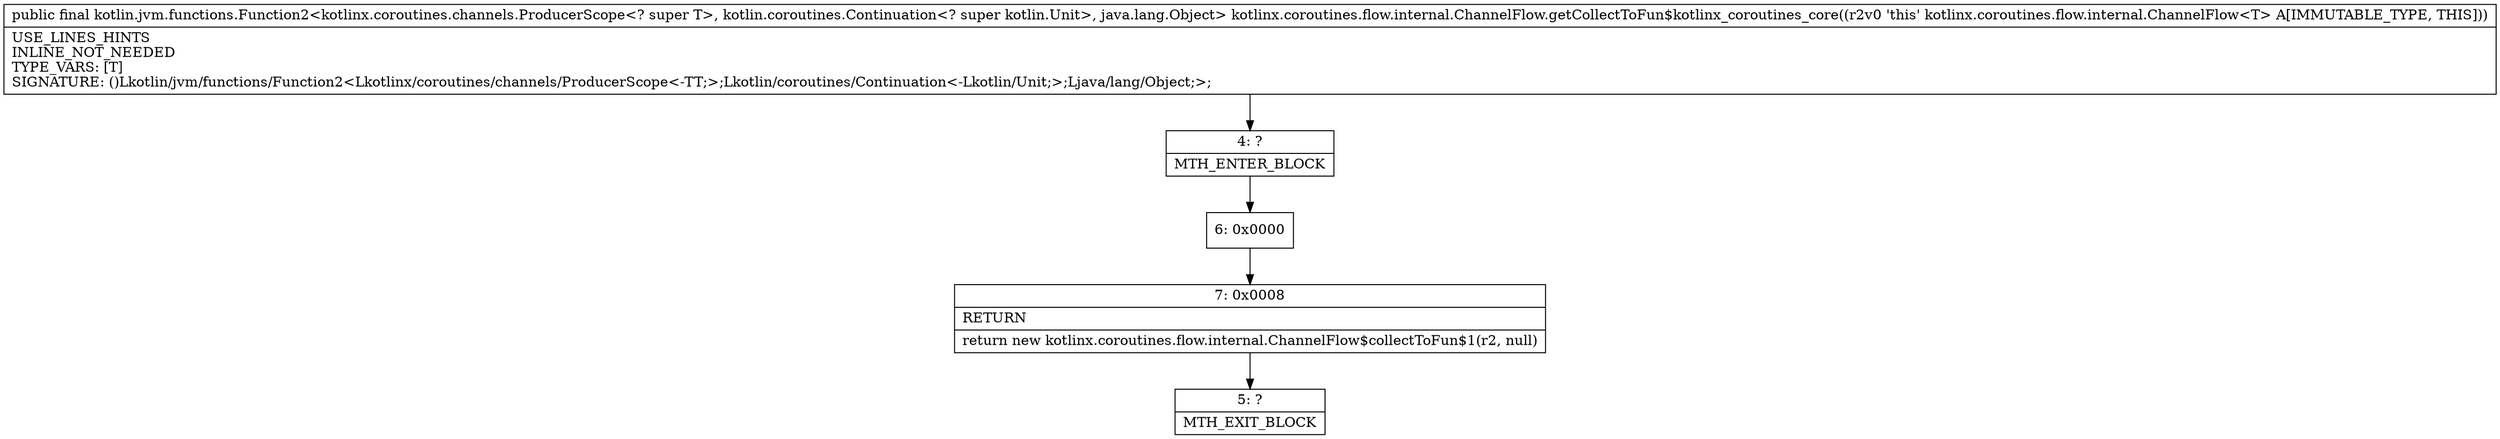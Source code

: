digraph "CFG forkotlinx.coroutines.flow.internal.ChannelFlow.getCollectToFun$kotlinx_coroutines_core()Lkotlin\/jvm\/functions\/Function2;" {
Node_4 [shape=record,label="{4\:\ ?|MTH_ENTER_BLOCK\l}"];
Node_6 [shape=record,label="{6\:\ 0x0000}"];
Node_7 [shape=record,label="{7\:\ 0x0008|RETURN\l|return new kotlinx.coroutines.flow.internal.ChannelFlow$collectToFun$1(r2, null)\l}"];
Node_5 [shape=record,label="{5\:\ ?|MTH_EXIT_BLOCK\l}"];
MethodNode[shape=record,label="{public final kotlin.jvm.functions.Function2\<kotlinx.coroutines.channels.ProducerScope\<? super T\>, kotlin.coroutines.Continuation\<? super kotlin.Unit\>, java.lang.Object\> kotlinx.coroutines.flow.internal.ChannelFlow.getCollectToFun$kotlinx_coroutines_core((r2v0 'this' kotlinx.coroutines.flow.internal.ChannelFlow\<T\> A[IMMUTABLE_TYPE, THIS]))  | USE_LINES_HINTS\lINLINE_NOT_NEEDED\lTYPE_VARS: [T]\lSIGNATURE: ()Lkotlin\/jvm\/functions\/Function2\<Lkotlinx\/coroutines\/channels\/ProducerScope\<\-TT;\>;Lkotlin\/coroutines\/Continuation\<\-Lkotlin\/Unit;\>;Ljava\/lang\/Object;\>;\l}"];
MethodNode -> Node_4;Node_4 -> Node_6;
Node_6 -> Node_7;
Node_7 -> Node_5;
}

